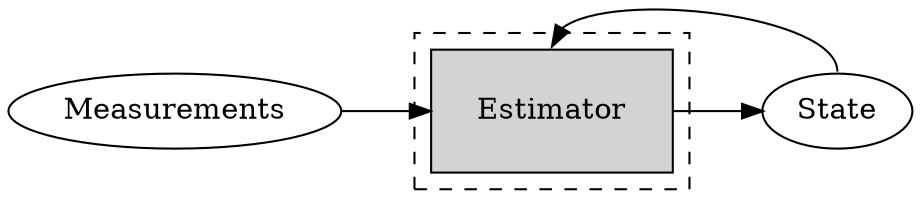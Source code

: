 digraph {
    rankdir=TB
    nodesep=0.6

    input [label="Measurements"]

    subgraph cluster_model {
        style=dashed
        model [shape=box, margin=0.3, style=filled,
               label="Estimator"]
    }

    output [label="State"]

    input -> model [constraint=false]
    model -> output [constraint=false]
    output:n -> model:n [constraint=false]
}
